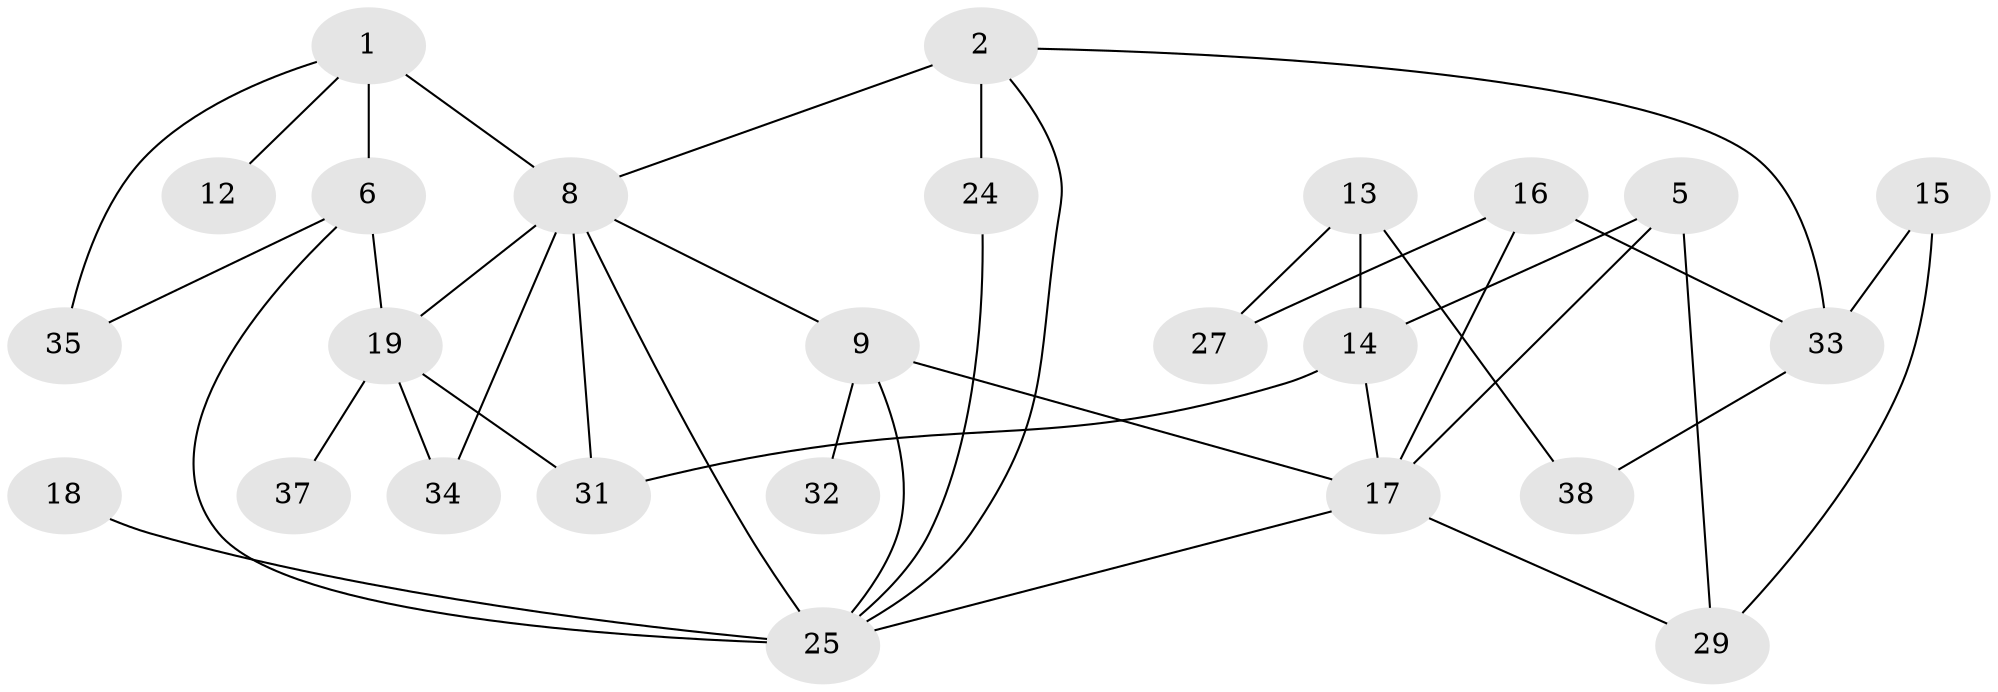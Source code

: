 // original degree distribution, {2: 0.28, 3: 0.13333333333333333, 0: 0.14666666666666667, 4: 0.12, 5: 0.08, 1: 0.21333333333333335, 6: 0.02666666666666667}
// Generated by graph-tools (version 1.1) at 2025/33/03/09/25 02:33:41]
// undirected, 25 vertices, 40 edges
graph export_dot {
graph [start="1"]
  node [color=gray90,style=filled];
  1;
  2;
  5;
  6;
  8;
  9;
  12;
  13;
  14;
  15;
  16;
  17;
  18;
  19;
  24;
  25;
  27;
  29;
  31;
  32;
  33;
  34;
  35;
  37;
  38;
  1 -- 6 [weight=4.0];
  1 -- 8 [weight=1.0];
  1 -- 12 [weight=1.0];
  1 -- 35 [weight=1.0];
  2 -- 8 [weight=1.0];
  2 -- 24 [weight=2.0];
  2 -- 25 [weight=1.0];
  2 -- 33 [weight=1.0];
  5 -- 14 [weight=1.0];
  5 -- 17 [weight=1.0];
  5 -- 29 [weight=1.0];
  6 -- 19 [weight=2.0];
  6 -- 25 [weight=1.0];
  6 -- 35 [weight=1.0];
  8 -- 9 [weight=1.0];
  8 -- 19 [weight=1.0];
  8 -- 25 [weight=1.0];
  8 -- 31 [weight=1.0];
  8 -- 34 [weight=2.0];
  9 -- 17 [weight=1.0];
  9 -- 25 [weight=1.0];
  9 -- 32 [weight=1.0];
  13 -- 14 [weight=2.0];
  13 -- 27 [weight=1.0];
  13 -- 38 [weight=1.0];
  14 -- 17 [weight=1.0];
  14 -- 31 [weight=3.0];
  15 -- 29 [weight=1.0];
  15 -- 33 [weight=1.0];
  16 -- 17 [weight=1.0];
  16 -- 27 [weight=1.0];
  16 -- 33 [weight=1.0];
  17 -- 25 [weight=1.0];
  17 -- 29 [weight=1.0];
  18 -- 25 [weight=2.0];
  19 -- 31 [weight=1.0];
  19 -- 34 [weight=1.0];
  19 -- 37 [weight=1.0];
  24 -- 25 [weight=1.0];
  33 -- 38 [weight=1.0];
}
